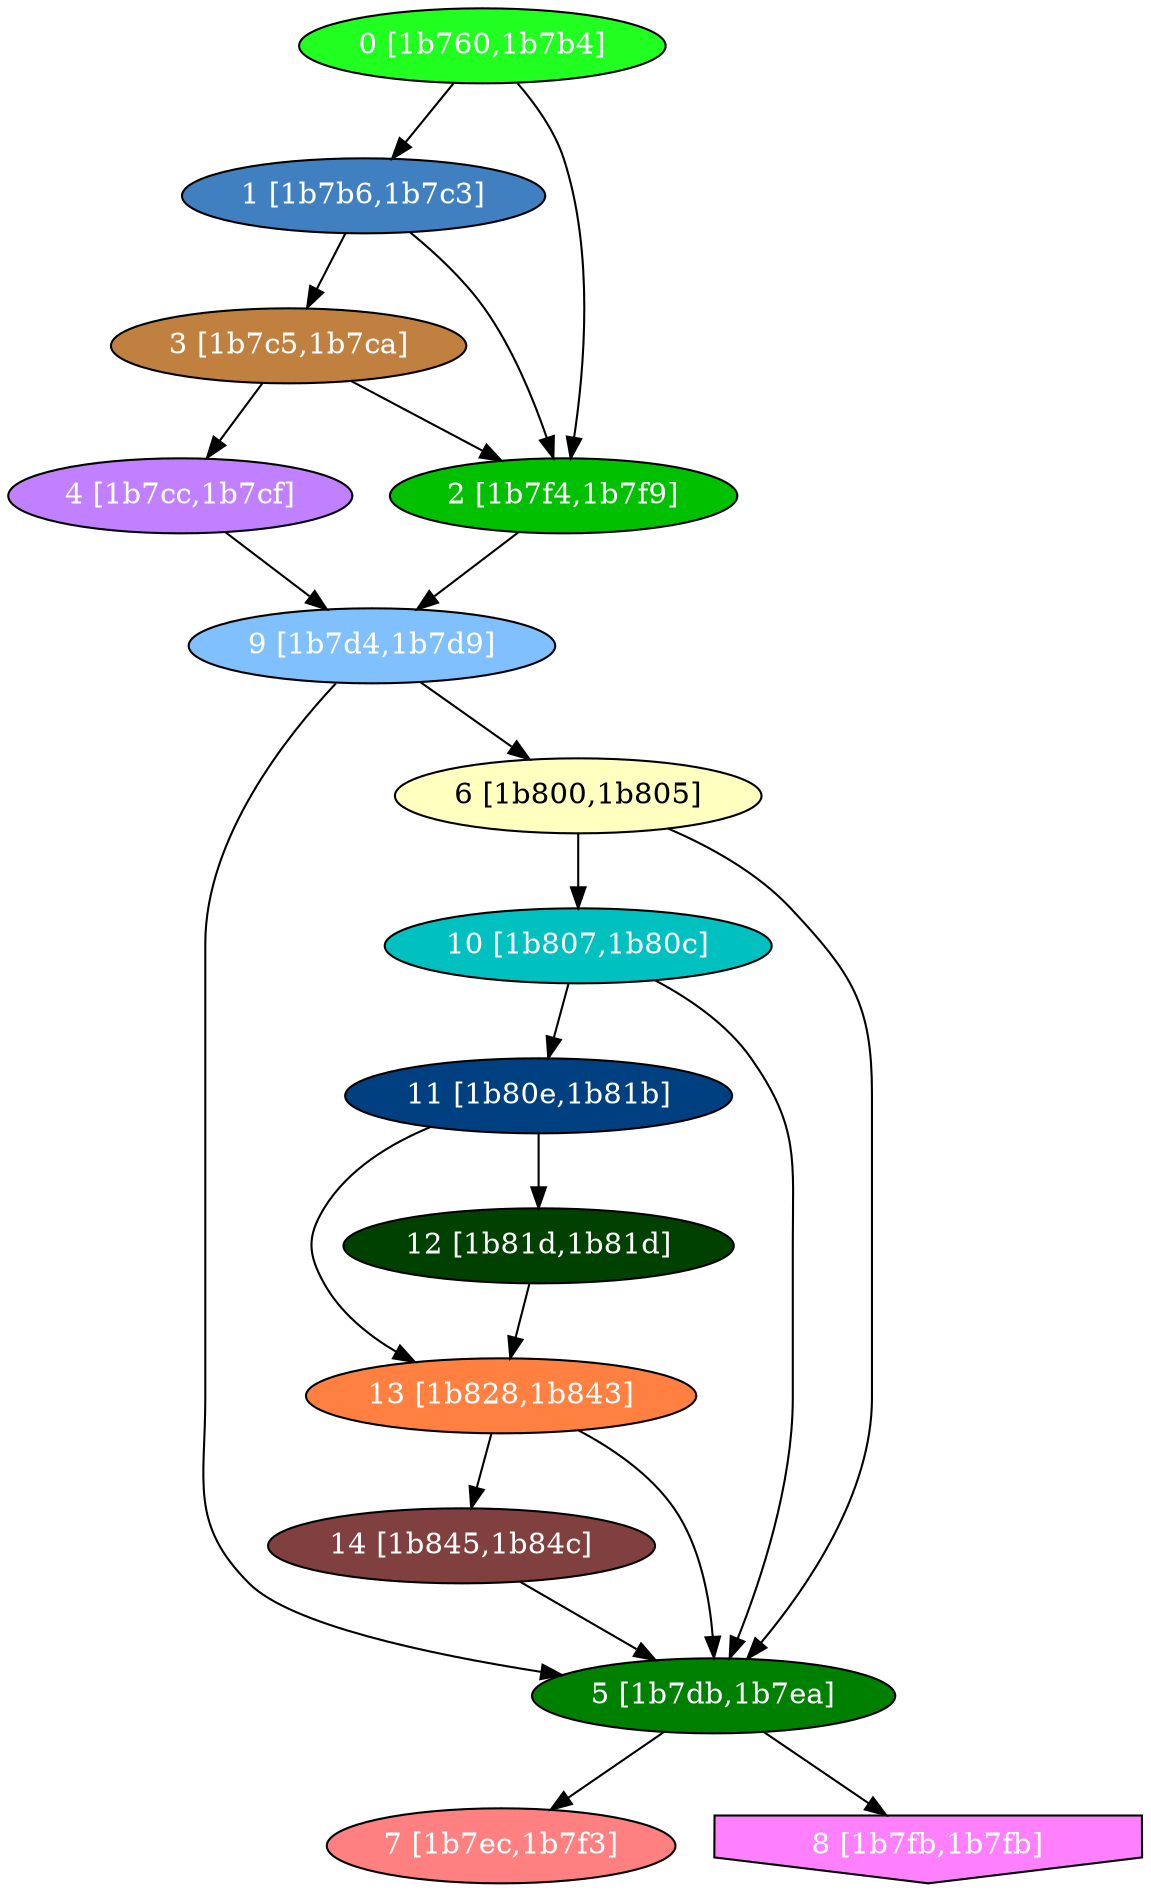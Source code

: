 diGraph libnss3{
	libnss3_0  [style=filled fillcolor="#20FF20" fontcolor="#ffffff" shape=oval label="0 [1b760,1b7b4]"]
	libnss3_1  [style=filled fillcolor="#4080C0" fontcolor="#ffffff" shape=oval label="1 [1b7b6,1b7c3]"]
	libnss3_2  [style=filled fillcolor="#00C000" fontcolor="#ffffff" shape=oval label="2 [1b7f4,1b7f9]"]
	libnss3_3  [style=filled fillcolor="#C08040" fontcolor="#ffffff" shape=oval label="3 [1b7c5,1b7ca]"]
	libnss3_4  [style=filled fillcolor="#C080FF" fontcolor="#ffffff" shape=oval label="4 [1b7cc,1b7cf]"]
	libnss3_5  [style=filled fillcolor="#008000" fontcolor="#ffffff" shape=oval label="5 [1b7db,1b7ea]"]
	libnss3_6  [style=filled fillcolor="#FFFFC0" fontcolor="#000000" shape=oval label="6 [1b800,1b805]"]
	libnss3_7  [style=filled fillcolor="#FF8080" fontcolor="#ffffff" shape=oval label="7 [1b7ec,1b7f3]"]
	libnss3_8  [style=filled fillcolor="#FF80FF" fontcolor="#ffffff" shape=invhouse label="8 [1b7fb,1b7fb]"]
	libnss3_9  [style=filled fillcolor="#80C0FF" fontcolor="#ffffff" shape=oval label="9 [1b7d4,1b7d9]"]
	libnss3_a  [style=filled fillcolor="#00C0C0" fontcolor="#ffffff" shape=oval label="10 [1b807,1b80c]"]
	libnss3_b  [style=filled fillcolor="#004080" fontcolor="#ffffff" shape=oval label="11 [1b80e,1b81b]"]
	libnss3_c  [style=filled fillcolor="#004000" fontcolor="#ffffff" shape=oval label="12 [1b81d,1b81d]"]
	libnss3_d  [style=filled fillcolor="#FF8040" fontcolor="#ffffff" shape=oval label="13 [1b828,1b843]"]
	libnss3_e  [style=filled fillcolor="#804040" fontcolor="#ffffff" shape=oval label="14 [1b845,1b84c]"]

	libnss3_0 -> libnss3_1
	libnss3_0 -> libnss3_2
	libnss3_1 -> libnss3_2
	libnss3_1 -> libnss3_3
	libnss3_2 -> libnss3_9
	libnss3_3 -> libnss3_2
	libnss3_3 -> libnss3_4
	libnss3_4 -> libnss3_9
	libnss3_5 -> libnss3_7
	libnss3_5 -> libnss3_8
	libnss3_6 -> libnss3_5
	libnss3_6 -> libnss3_a
	libnss3_9 -> libnss3_5
	libnss3_9 -> libnss3_6
	libnss3_a -> libnss3_5
	libnss3_a -> libnss3_b
	libnss3_b -> libnss3_c
	libnss3_b -> libnss3_d
	libnss3_c -> libnss3_d
	libnss3_d -> libnss3_5
	libnss3_d -> libnss3_e
	libnss3_e -> libnss3_5
}